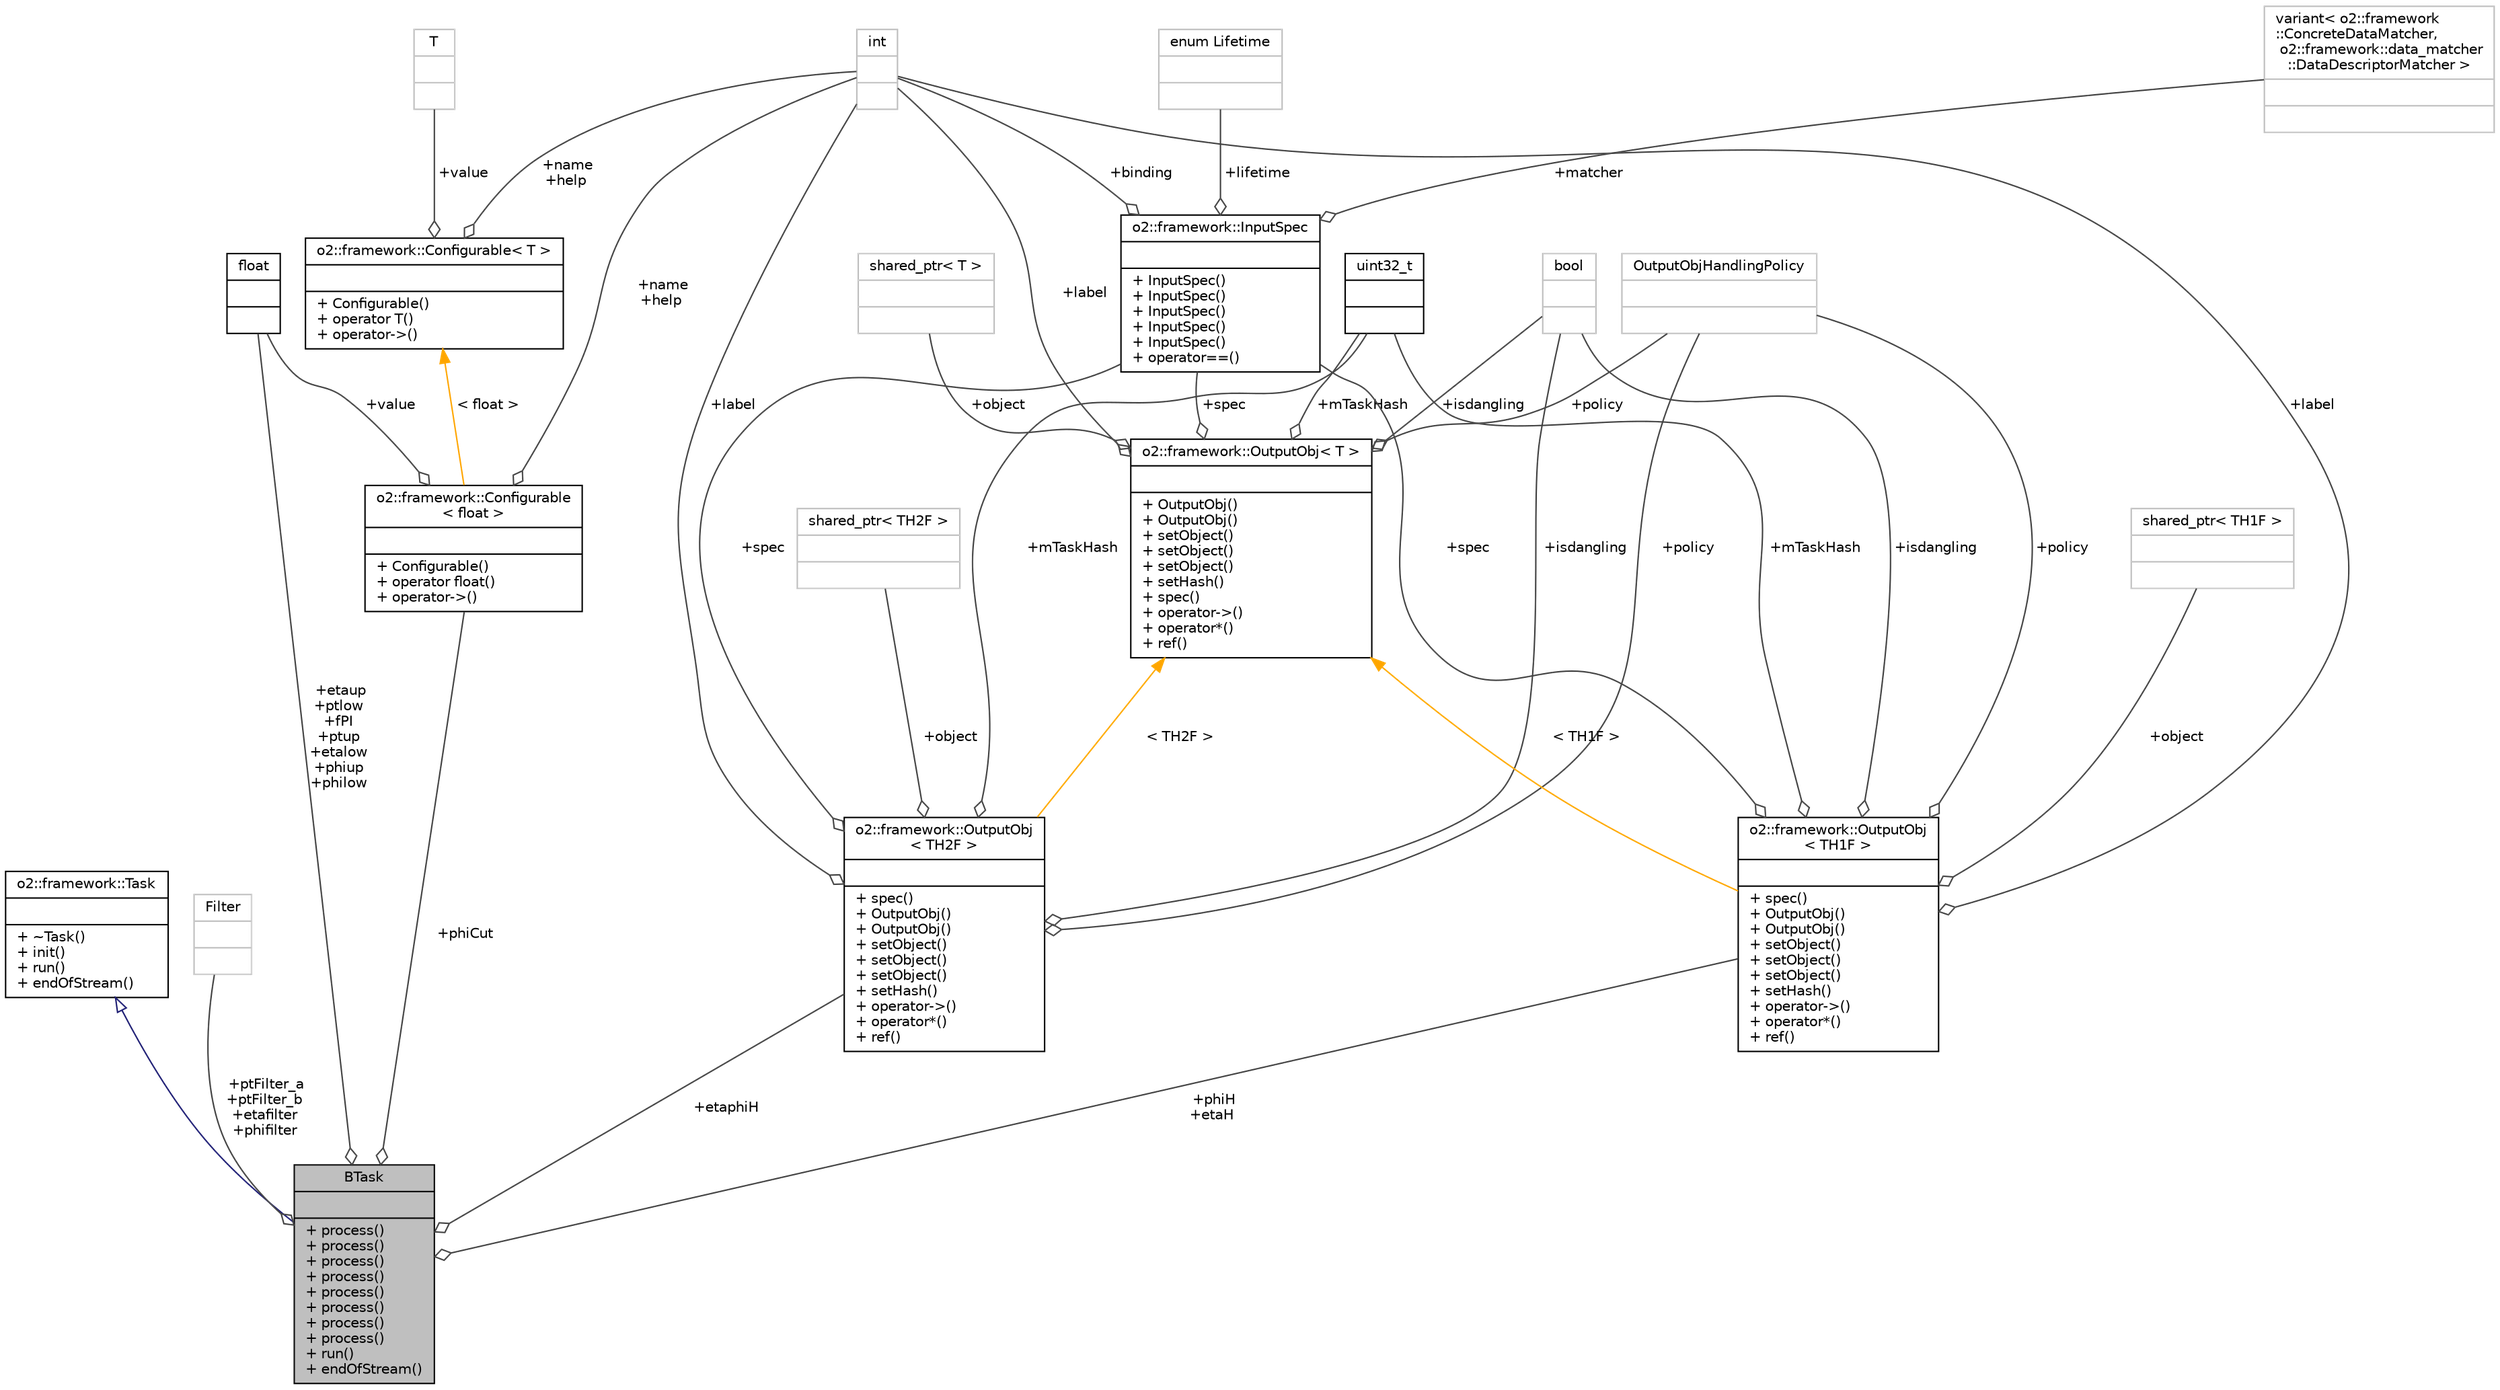digraph "BTask"
{
 // INTERACTIVE_SVG=YES
  bgcolor="transparent";
  edge [fontname="Helvetica",fontsize="10",labelfontname="Helvetica",labelfontsize="10"];
  node [fontname="Helvetica",fontsize="10",shape=record];
  Node2 [label="{BTask\n||+ process()\l+ process()\l+ process()\l+ process()\l+ process()\l+ process()\l+ process()\l+ process()\l+ run()\l+ endOfStream()\l}",height=0.2,width=0.4,color="black", fillcolor="grey75", style="filled", fontcolor="black"];
  Node3 -> Node2 [dir="back",color="midnightblue",fontsize="10",style="solid",arrowtail="onormal",fontname="Helvetica"];
  Node3 [label="{o2::framework::Task\n||+ ~Task()\l+ init()\l+ run()\l+ endOfStream()\l}",height=0.2,width=0.4,color="black",URL="$de/dac/classo2_1_1framework_1_1Task.html"];
  Node4 -> Node2 [color="grey25",fontsize="10",style="solid",label=" +ptFilter_a\n+ptFilter_b\n+etafilter\n+phifilter" ,arrowhead="odiamond",fontname="Helvetica"];
  Node4 [label="{Filter\n||}",height=0.2,width=0.4,color="grey75"];
  Node5 -> Node2 [color="grey25",fontsize="10",style="solid",label=" +etaup\n+ptlow\n+fPI\n+ptup\n+etalow\n+phiup\n+philow" ,arrowhead="odiamond",fontname="Helvetica"];
  Node5 [label="{float\n||}",height=0.2,width=0.4,color="black",URL="$d4/dc3/classfloat.html"];
  Node6 -> Node2 [color="grey25",fontsize="10",style="solid",label=" +phiCut" ,arrowhead="odiamond",fontname="Helvetica"];
  Node6 [label="{o2::framework::Configurable\l\< float \>\n||+ Configurable()\l+ operator float()\l+ operator-\>()\l}",height=0.2,width=0.4,color="black",URL="$d8/d71/structo2_1_1framework_1_1Configurable.html"];
  Node5 -> Node6 [color="grey25",fontsize="10",style="solid",label=" +value" ,arrowhead="odiamond",fontname="Helvetica"];
  Node7 -> Node6 [color="grey25",fontsize="10",style="solid",label=" +name\n+help" ,arrowhead="odiamond",fontname="Helvetica"];
  Node7 [label="{int\n||}",height=0.2,width=0.4,color="grey75"];
  Node8 -> Node6 [dir="back",color="orange",fontsize="10",style="solid",label=" \< float \>" ,fontname="Helvetica"];
  Node8 [label="{o2::framework::Configurable\< T \>\n||+ Configurable()\l+ operator T()\l+ operator-\>()\l}",height=0.2,width=0.4,color="black",URL="$d8/d71/structo2_1_1framework_1_1Configurable.html"];
  Node7 -> Node8 [color="grey25",fontsize="10",style="solid",label=" +name\n+help" ,arrowhead="odiamond",fontname="Helvetica"];
  Node9 -> Node8 [color="grey25",fontsize="10",style="solid",label=" +value" ,arrowhead="odiamond",fontname="Helvetica"];
  Node9 [label="{T\n||}",height=0.2,width=0.4,color="grey75"];
  Node10 -> Node2 [color="grey25",fontsize="10",style="solid",label=" +etaphiH" ,arrowhead="odiamond",fontname="Helvetica"];
  Node10 [label="{o2::framework::OutputObj\l\< TH2F \>\n||+ spec()\l+ OutputObj()\l+ OutputObj()\l+ setObject()\l+ setObject()\l+ setObject()\l+ setHash()\l+ operator-\>()\l+ operator*()\l+ ref()\l}",height=0.2,width=0.4,color="black",URL="$d4/d79/structo2_1_1framework_1_1OutputObj.html"];
  Node11 -> Node10 [color="grey25",fontsize="10",style="solid",label=" +policy" ,arrowhead="odiamond",fontname="Helvetica"];
  Node11 [label="{OutputObjHandlingPolicy\n||}",height=0.2,width=0.4,color="grey75"];
  Node12 -> Node10 [color="grey25",fontsize="10",style="solid",label=" +mTaskHash" ,arrowhead="odiamond",fontname="Helvetica"];
  Node12 [label="{uint32_t\n||}",height=0.2,width=0.4,color="black",URL="$d3/d87/classuint32__t.html"];
  Node7 -> Node10 [color="grey25",fontsize="10",style="solid",label=" +label" ,arrowhead="odiamond",fontname="Helvetica"];
  Node13 -> Node10 [color="grey25",fontsize="10",style="solid",label=" +isdangling" ,arrowhead="odiamond",fontname="Helvetica"];
  Node13 [label="{bool\n||}",height=0.2,width=0.4,color="grey75"];
  Node14 -> Node10 [color="grey25",fontsize="10",style="solid",label=" +spec" ,arrowhead="odiamond",fontname="Helvetica"];
  Node14 [label="{o2::framework::InputSpec\n||+ InputSpec()\l+ InputSpec()\l+ InputSpec()\l+ InputSpec()\l+ InputSpec()\l+ operator==()\l}",height=0.2,width=0.4,color="black",URL="$da/d96/structo2_1_1framework_1_1InputSpec.html"];
  Node15 -> Node14 [color="grey25",fontsize="10",style="solid",label=" +lifetime" ,arrowhead="odiamond",fontname="Helvetica"];
  Node15 [label="{enum Lifetime\n||}",height=0.2,width=0.4,color="grey75"];
  Node16 -> Node14 [color="grey25",fontsize="10",style="solid",label=" +matcher" ,arrowhead="odiamond",fontname="Helvetica"];
  Node16 [label="{variant\< o2::framework\l::ConcreteDataMatcher,\l o2::framework::data_matcher\l::DataDescriptorMatcher \>\n||}",height=0.2,width=0.4,color="grey75"];
  Node7 -> Node14 [color="grey25",fontsize="10",style="solid",label=" +binding" ,arrowhead="odiamond",fontname="Helvetica"];
  Node17 -> Node10 [color="grey25",fontsize="10",style="solid",label=" +object" ,arrowhead="odiamond",fontname="Helvetica"];
  Node17 [label="{shared_ptr\< TH2F \>\n||}",height=0.2,width=0.4,color="grey75"];
  Node18 -> Node10 [dir="back",color="orange",fontsize="10",style="solid",label=" \< TH2F \>" ,fontname="Helvetica"];
  Node18 [label="{o2::framework::OutputObj\< T \>\n||+ OutputObj()\l+ OutputObj()\l+ setObject()\l+ setObject()\l+ setObject()\l+ setHash()\l+ spec()\l+ operator-\>()\l+ operator*()\l+ ref()\l}",height=0.2,width=0.4,color="black",URL="$d4/d79/structo2_1_1framework_1_1OutputObj.html"];
  Node12 -> Node18 [color="grey25",fontsize="10",style="solid",label=" +mTaskHash" ,arrowhead="odiamond",fontname="Helvetica"];
  Node11 -> Node18 [color="grey25",fontsize="10",style="solid",label=" +policy" ,arrowhead="odiamond",fontname="Helvetica"];
  Node7 -> Node18 [color="grey25",fontsize="10",style="solid",label=" +label" ,arrowhead="odiamond",fontname="Helvetica"];
  Node19 -> Node18 [color="grey25",fontsize="10",style="solid",label=" +object" ,arrowhead="odiamond",fontname="Helvetica"];
  Node19 [label="{shared_ptr\< T \>\n||}",height=0.2,width=0.4,color="grey75"];
  Node13 -> Node18 [color="grey25",fontsize="10",style="solid",label=" +isdangling" ,arrowhead="odiamond",fontname="Helvetica"];
  Node14 -> Node18 [color="grey25",fontsize="10",style="solid",label=" +spec" ,arrowhead="odiamond",fontname="Helvetica"];
  Node20 -> Node2 [color="grey25",fontsize="10",style="solid",label=" +phiH\n+etaH" ,arrowhead="odiamond",fontname="Helvetica"];
  Node20 [label="{o2::framework::OutputObj\l\< TH1F \>\n||+ spec()\l+ OutputObj()\l+ OutputObj()\l+ setObject()\l+ setObject()\l+ setObject()\l+ setHash()\l+ operator-\>()\l+ operator*()\l+ ref()\l}",height=0.2,width=0.4,color="black",URL="$d4/d79/structo2_1_1framework_1_1OutputObj.html"];
  Node11 -> Node20 [color="grey25",fontsize="10",style="solid",label=" +policy" ,arrowhead="odiamond",fontname="Helvetica"];
  Node12 -> Node20 [color="grey25",fontsize="10",style="solid",label=" +mTaskHash" ,arrowhead="odiamond",fontname="Helvetica"];
  Node7 -> Node20 [color="grey25",fontsize="10",style="solid",label=" +label" ,arrowhead="odiamond",fontname="Helvetica"];
  Node13 -> Node20 [color="grey25",fontsize="10",style="solid",label=" +isdangling" ,arrowhead="odiamond",fontname="Helvetica"];
  Node14 -> Node20 [color="grey25",fontsize="10",style="solid",label=" +spec" ,arrowhead="odiamond",fontname="Helvetica"];
  Node21 -> Node20 [color="grey25",fontsize="10",style="solid",label=" +object" ,arrowhead="odiamond",fontname="Helvetica"];
  Node21 [label="{shared_ptr\< TH1F \>\n||}",height=0.2,width=0.4,color="grey75"];
  Node18 -> Node20 [dir="back",color="orange",fontsize="10",style="solid",label=" \< TH1F \>" ,fontname="Helvetica"];
}
